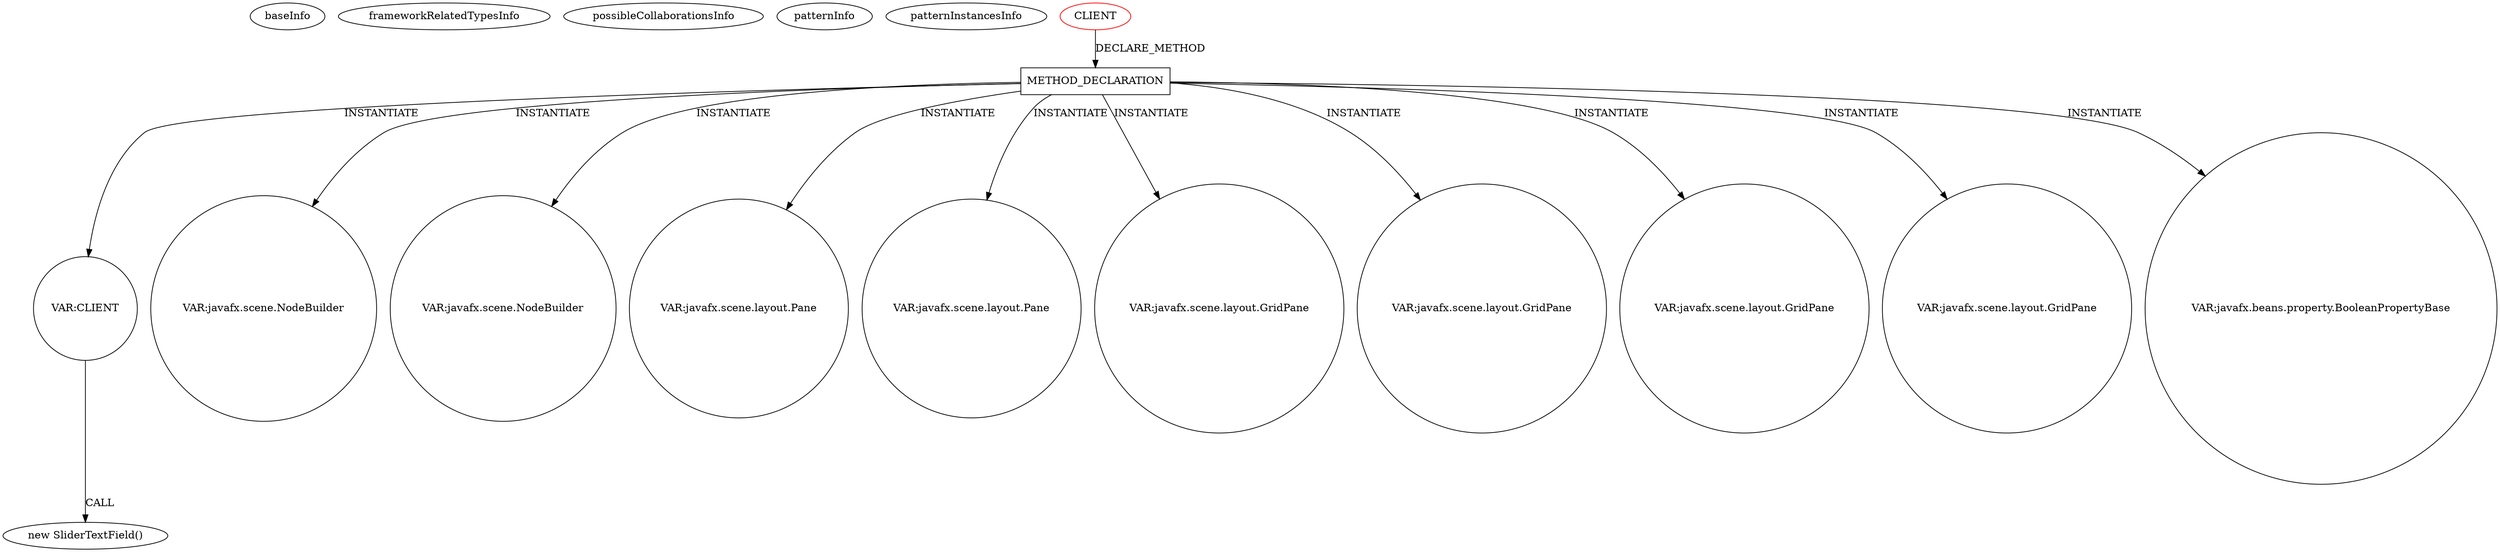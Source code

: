 digraph {
baseInfo[graphId=2559,category="pattern",isAnonymous=false,possibleRelation=false]
frameworkRelatedTypesInfo[]
possibleCollaborationsInfo[]
patternInfo[frequency=2.0,patternRootClient=0]
patternInstancesInfo[0="SaiPradeepDandem-javafx2-gradient-builder~/SaiPradeepDandem-javafx2-gradient-builder/javafx2-gradient-builder-master/src/main/java/com/javafx/gradientbuilder/application/RadialSettingsLayout.java~RadialSettingsLayout~1170",1="SaiPradeepDandem-javafx2-gradient-builder~/SaiPradeepDandem-javafx2-gradient-builder/javafx2-gradient-builder-master/src/main/java/com/javafx/gradientbuilder/application/LinearSettingsLayout.java~LinearSettingsLayout~1172"]
455[label="new SliderTextField()",vertexType="CONSTRUCTOR_CALL",isFrameworkType=false]
456[label="VAR:CLIENT",vertexType="VARIABLE_EXPRESION",isFrameworkType=false,shape=circle]
317[label="METHOD_DECLARATION",vertexType="CLIENT_METHOD_DECLARATION",isFrameworkType=false,shape=box]
0[label="CLIENT",vertexType="ROOT_CLIENT_CLASS_DECLARATION",isFrameworkType=false,color=red]
353[label="VAR:javafx.scene.NodeBuilder",vertexType="VARIABLE_EXPRESION",isFrameworkType=false,shape=circle]
338[label="VAR:javafx.scene.NodeBuilder",vertexType="VARIABLE_EXPRESION",isFrameworkType=false,shape=circle]
556[label="VAR:javafx.scene.layout.Pane",vertexType="VARIABLE_EXPRESION",isFrameworkType=false,shape=circle]
475[label="VAR:javafx.scene.layout.Pane",vertexType="VARIABLE_EXPRESION",isFrameworkType=false,shape=circle]
390[label="VAR:javafx.scene.layout.GridPane",vertexType="VARIABLE_EXPRESION",isFrameworkType=false,shape=circle]
584[label="VAR:javafx.scene.layout.GridPane",vertexType="VARIABLE_EXPRESION",isFrameworkType=false,shape=circle]
399[label="VAR:javafx.scene.layout.GridPane",vertexType="VARIABLE_EXPRESION",isFrameworkType=false,shape=circle]
393[label="VAR:javafx.scene.layout.GridPane",vertexType="VARIABLE_EXPRESION",isFrameworkType=false,shape=circle]
433[label="VAR:javafx.beans.property.BooleanPropertyBase",vertexType="VARIABLE_EXPRESION",isFrameworkType=false,shape=circle]
317->393[label="INSTANTIATE"]
317->353[label="INSTANTIATE"]
317->390[label="INSTANTIATE"]
317->475[label="INSTANTIATE"]
0->317[label="DECLARE_METHOD"]
317->399[label="INSTANTIATE"]
456->455[label="CALL"]
317->456[label="INSTANTIATE"]
317->433[label="INSTANTIATE"]
317->584[label="INSTANTIATE"]
317->338[label="INSTANTIATE"]
317->556[label="INSTANTIATE"]
}
